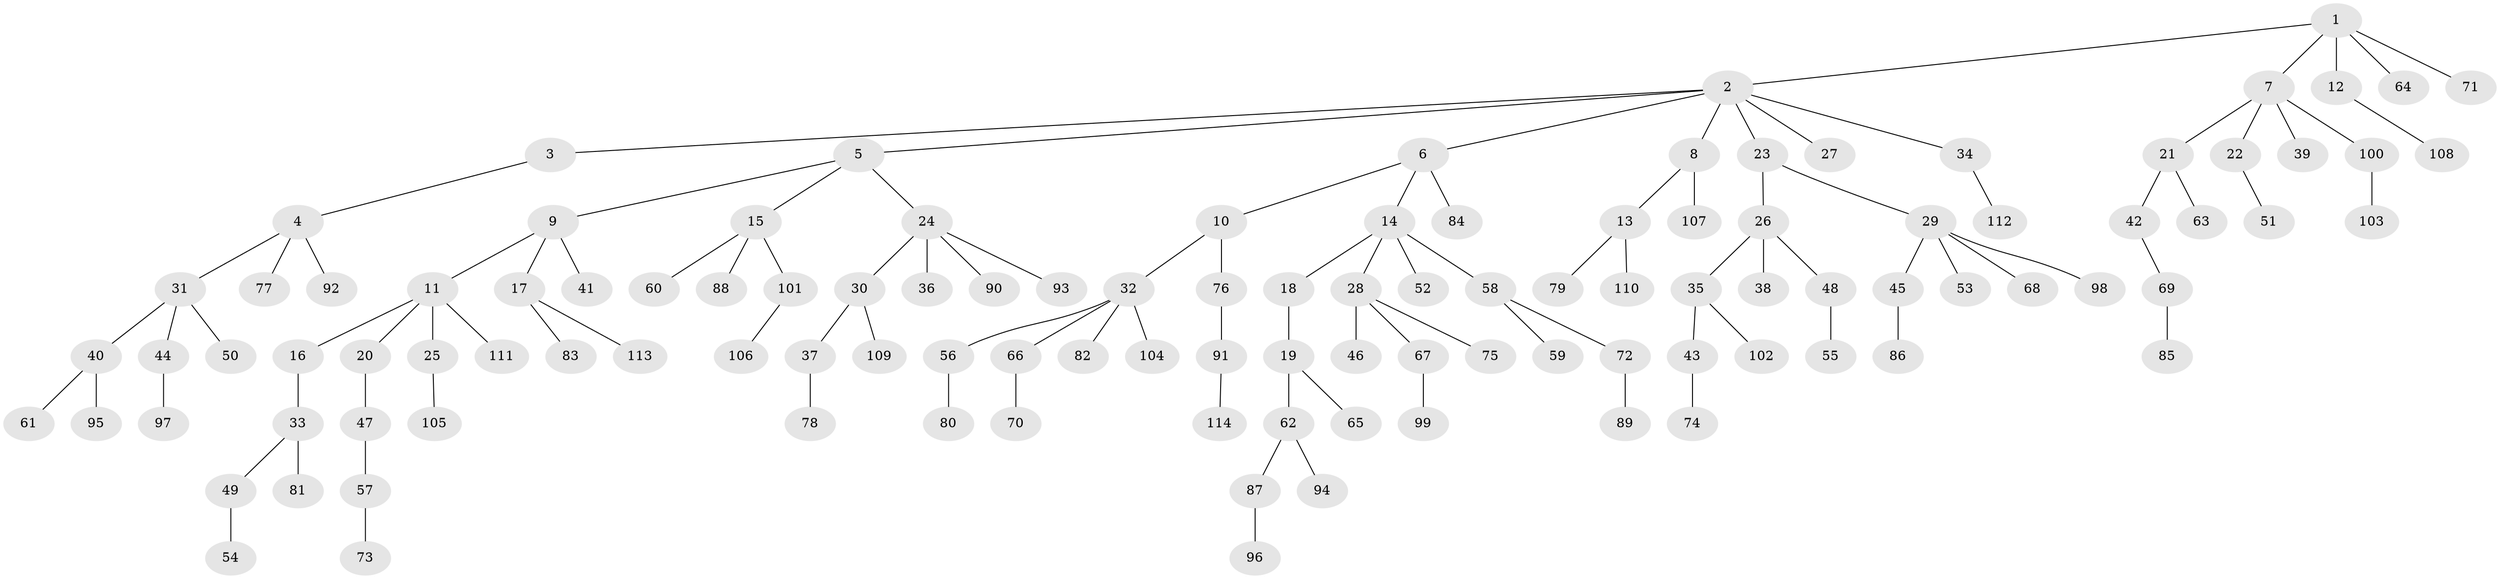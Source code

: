// Generated by graph-tools (version 1.1) at 2025/11/02/27/25 16:11:26]
// undirected, 114 vertices, 113 edges
graph export_dot {
graph [start="1"]
  node [color=gray90,style=filled];
  1;
  2;
  3;
  4;
  5;
  6;
  7;
  8;
  9;
  10;
  11;
  12;
  13;
  14;
  15;
  16;
  17;
  18;
  19;
  20;
  21;
  22;
  23;
  24;
  25;
  26;
  27;
  28;
  29;
  30;
  31;
  32;
  33;
  34;
  35;
  36;
  37;
  38;
  39;
  40;
  41;
  42;
  43;
  44;
  45;
  46;
  47;
  48;
  49;
  50;
  51;
  52;
  53;
  54;
  55;
  56;
  57;
  58;
  59;
  60;
  61;
  62;
  63;
  64;
  65;
  66;
  67;
  68;
  69;
  70;
  71;
  72;
  73;
  74;
  75;
  76;
  77;
  78;
  79;
  80;
  81;
  82;
  83;
  84;
  85;
  86;
  87;
  88;
  89;
  90;
  91;
  92;
  93;
  94;
  95;
  96;
  97;
  98;
  99;
  100;
  101;
  102;
  103;
  104;
  105;
  106;
  107;
  108;
  109;
  110;
  111;
  112;
  113;
  114;
  1 -- 2;
  1 -- 7;
  1 -- 12;
  1 -- 64;
  1 -- 71;
  2 -- 3;
  2 -- 5;
  2 -- 6;
  2 -- 8;
  2 -- 23;
  2 -- 27;
  2 -- 34;
  3 -- 4;
  4 -- 31;
  4 -- 77;
  4 -- 92;
  5 -- 9;
  5 -- 15;
  5 -- 24;
  6 -- 10;
  6 -- 14;
  6 -- 84;
  7 -- 21;
  7 -- 22;
  7 -- 39;
  7 -- 100;
  8 -- 13;
  8 -- 107;
  9 -- 11;
  9 -- 17;
  9 -- 41;
  10 -- 32;
  10 -- 76;
  11 -- 16;
  11 -- 20;
  11 -- 25;
  11 -- 111;
  12 -- 108;
  13 -- 79;
  13 -- 110;
  14 -- 18;
  14 -- 28;
  14 -- 52;
  14 -- 58;
  15 -- 60;
  15 -- 88;
  15 -- 101;
  16 -- 33;
  17 -- 83;
  17 -- 113;
  18 -- 19;
  19 -- 62;
  19 -- 65;
  20 -- 47;
  21 -- 42;
  21 -- 63;
  22 -- 51;
  23 -- 26;
  23 -- 29;
  24 -- 30;
  24 -- 36;
  24 -- 90;
  24 -- 93;
  25 -- 105;
  26 -- 35;
  26 -- 38;
  26 -- 48;
  28 -- 46;
  28 -- 67;
  28 -- 75;
  29 -- 45;
  29 -- 53;
  29 -- 68;
  29 -- 98;
  30 -- 37;
  30 -- 109;
  31 -- 40;
  31 -- 44;
  31 -- 50;
  32 -- 56;
  32 -- 66;
  32 -- 82;
  32 -- 104;
  33 -- 49;
  33 -- 81;
  34 -- 112;
  35 -- 43;
  35 -- 102;
  37 -- 78;
  40 -- 61;
  40 -- 95;
  42 -- 69;
  43 -- 74;
  44 -- 97;
  45 -- 86;
  47 -- 57;
  48 -- 55;
  49 -- 54;
  56 -- 80;
  57 -- 73;
  58 -- 59;
  58 -- 72;
  62 -- 87;
  62 -- 94;
  66 -- 70;
  67 -- 99;
  69 -- 85;
  72 -- 89;
  76 -- 91;
  87 -- 96;
  91 -- 114;
  100 -- 103;
  101 -- 106;
}
